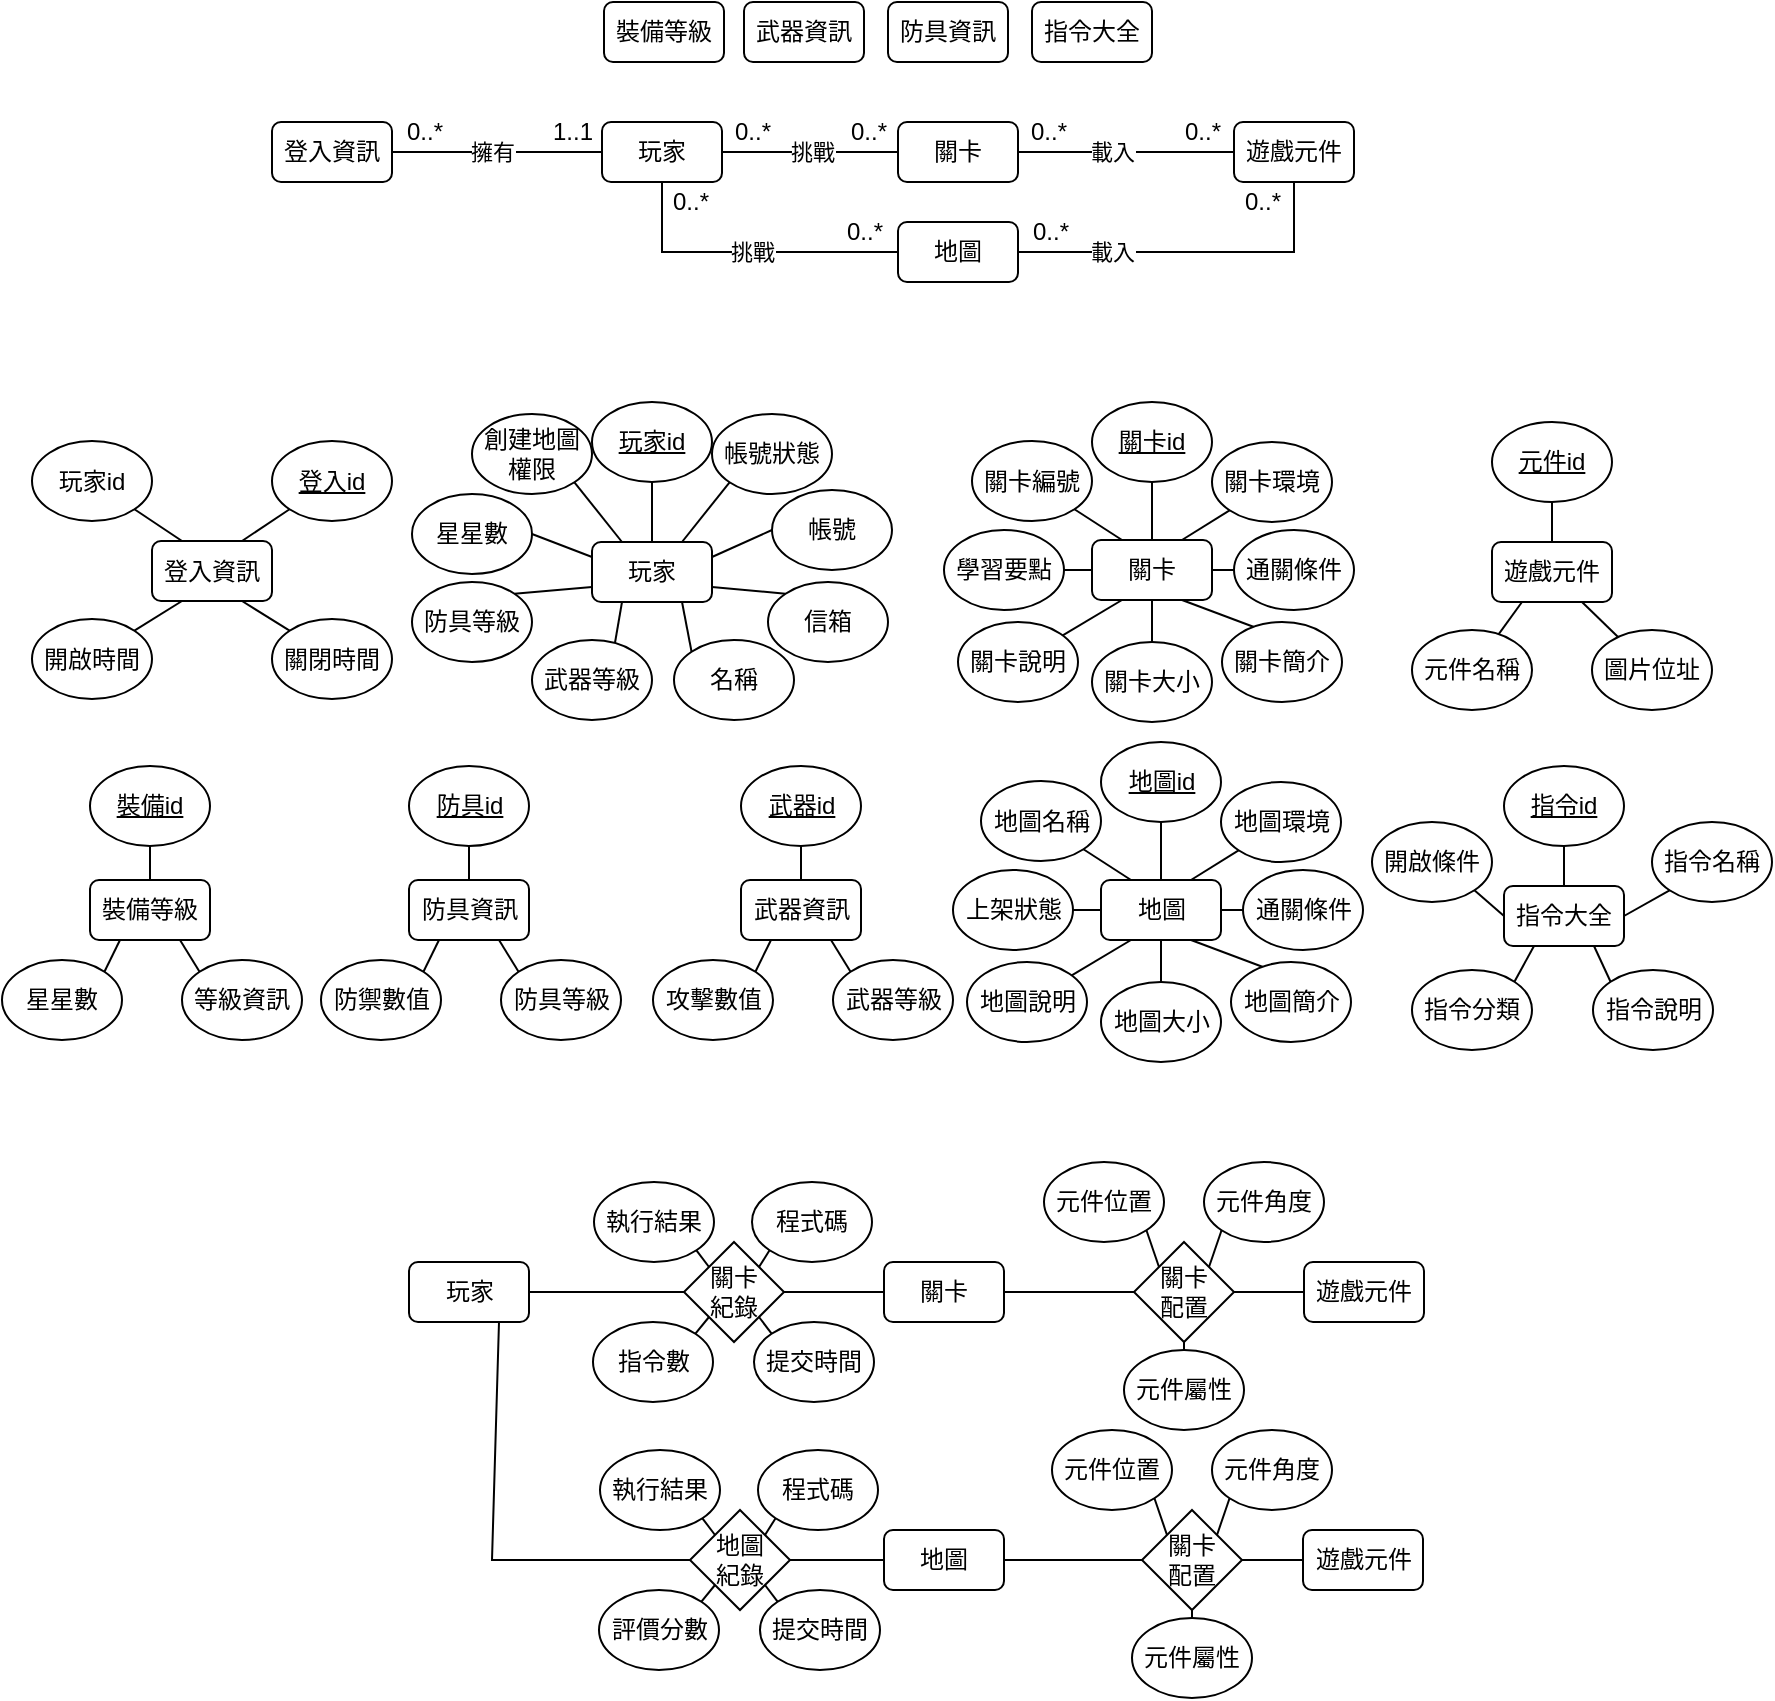 <mxfile version="12.3.8" type="device" pages="1"><diagram id="PcW1vBEea2DNP2evtmAf" name="Page-1"><mxGraphModel dx="1692" dy="416" grid="1" gridSize="10" guides="1" tooltips="1" connect="1" arrows="1" fold="1" page="1" pageScale="1" pageWidth="827" pageHeight="1169" math="0" shadow="0"><root><mxCell id="0"/><mxCell id="1" parent="0"/><mxCell id="nnN8Gxfp-MIh1XUe09Qg-31" value="挑戰" style="edgeStyle=none;rounded=0;orthogonalLoop=1;jettySize=auto;html=1;exitX=1;exitY=0.5;exitDx=0;exitDy=0;entryX=0;entryY=0.5;entryDx=0;entryDy=0;endArrow=none;endFill=0;" parent="1" source="nnN8Gxfp-MIh1XUe09Qg-4" target="nnN8Gxfp-MIh1XUe09Qg-29" edge="1"><mxGeometry x="0.023" relative="1" as="geometry"><mxPoint as="offset"/></mxGeometry></mxCell><mxCell id="nnN8Gxfp-MIh1XUe09Qg-126" value="挑戰" style="edgeStyle=none;rounded=0;orthogonalLoop=1;jettySize=auto;html=1;exitX=0.5;exitY=1;exitDx=0;exitDy=0;entryX=0;entryY=0.5;entryDx=0;entryDy=0;endArrow=none;endFill=0;" parent="1" target="nnN8Gxfp-MIh1XUe09Qg-123" edge="1" source="nnN8Gxfp-MIh1XUe09Qg-4"><mxGeometry x="0.049" relative="1" as="geometry"><Array as="points"><mxPoint x="235" y="185"/></Array><mxPoint x="249.48" y="149.52" as="sourcePoint"/><mxPoint x="353.27" y="171.92" as="targetPoint"/><mxPoint as="offset"/></mxGeometry></mxCell><mxCell id="nnN8Gxfp-MIh1XUe09Qg-4" value="玩家" style="rounded=1;whiteSpace=wrap;html=1;" parent="1" vertex="1"><mxGeometry x="205" y="120" width="60" height="30" as="geometry"/></mxCell><mxCell id="nnN8Gxfp-MIh1XUe09Qg-10" style="rounded=0;orthogonalLoop=1;jettySize=auto;html=1;exitX=0.5;exitY=0;exitDx=0;exitDy=0;entryX=0.5;entryY=1;entryDx=0;entryDy=0;endArrow=none;endFill=0;" parent="1" source="nnN8Gxfp-MIh1XUe09Qg-5" target="nnN8Gxfp-MIh1XUe09Qg-8" edge="1"><mxGeometry relative="1" as="geometry"/></mxCell><mxCell id="nnN8Gxfp-MIh1XUe09Qg-5" value="玩家" style="rounded=1;whiteSpace=wrap;html=1;" parent="1" vertex="1"><mxGeometry x="200" y="330" width="60" height="30" as="geometry"/></mxCell><mxCell id="nnN8Gxfp-MIh1XUe09Qg-8" value="&lt;u&gt;玩家id&lt;/u&gt;" style="ellipse;whiteSpace=wrap;html=1;" parent="1" vertex="1"><mxGeometry x="200" y="260" width="60" height="40" as="geometry"/></mxCell><mxCell id="nnN8Gxfp-MIh1XUe09Qg-24" style="edgeStyle=none;rounded=0;orthogonalLoop=1;jettySize=auto;html=1;exitX=0;exitY=0.5;exitDx=0;exitDy=0;entryX=1;entryY=0.25;entryDx=0;entryDy=0;endArrow=none;endFill=0;" parent="1" source="nnN8Gxfp-MIh1XUe09Qg-11" target="nnN8Gxfp-MIh1XUe09Qg-5" edge="1"><mxGeometry relative="1" as="geometry"/></mxCell><mxCell id="nnN8Gxfp-MIh1XUe09Qg-11" value="帳號" style="ellipse;whiteSpace=wrap;html=1;" parent="1" vertex="1"><mxGeometry x="290" y="304" width="60" height="40" as="geometry"/></mxCell><mxCell id="nnN8Gxfp-MIh1XUe09Qg-25" style="edgeStyle=none;rounded=0;orthogonalLoop=1;jettySize=auto;html=1;exitX=0;exitY=0;exitDx=0;exitDy=0;entryX=1;entryY=0.75;entryDx=0;entryDy=0;endArrow=none;endFill=0;" parent="1" source="nnN8Gxfp-MIh1XUe09Qg-12" target="nnN8Gxfp-MIh1XUe09Qg-5" edge="1"><mxGeometry relative="1" as="geometry"/></mxCell><mxCell id="nnN8Gxfp-MIh1XUe09Qg-12" value="信箱" style="ellipse;whiteSpace=wrap;html=1;" parent="1" vertex="1"><mxGeometry x="288" y="350" width="60" height="40" as="geometry"/></mxCell><mxCell id="nnN8Gxfp-MIh1XUe09Qg-26" style="edgeStyle=none;rounded=0;orthogonalLoop=1;jettySize=auto;html=1;exitX=0;exitY=0;exitDx=0;exitDy=0;endArrow=none;endFill=0;entryX=0.75;entryY=1;entryDx=0;entryDy=0;" parent="1" source="nnN8Gxfp-MIh1XUe09Qg-13" target="nnN8Gxfp-MIh1XUe09Qg-5" edge="1"><mxGeometry relative="1" as="geometry"/></mxCell><mxCell id="nnN8Gxfp-MIh1XUe09Qg-13" value="名稱" style="ellipse;whiteSpace=wrap;html=1;" parent="1" vertex="1"><mxGeometry x="241" y="379" width="60" height="40" as="geometry"/></mxCell><mxCell id="nnN8Gxfp-MIh1XUe09Qg-27" style="edgeStyle=none;rounded=0;orthogonalLoop=1;jettySize=auto;html=1;exitX=0.667;exitY=0.25;exitDx=0;exitDy=0;entryX=0.25;entryY=1;entryDx=0;entryDy=0;endArrow=none;endFill=0;exitPerimeter=0;" parent="1" source="nnN8Gxfp-MIh1XUe09Qg-14" target="nnN8Gxfp-MIh1XUe09Qg-5" edge="1"><mxGeometry relative="1" as="geometry"/></mxCell><mxCell id="nnN8Gxfp-MIh1XUe09Qg-14" value="武器等級" style="ellipse;whiteSpace=wrap;html=1;" parent="1" vertex="1"><mxGeometry x="170" y="379" width="60" height="40" as="geometry"/></mxCell><mxCell id="nnN8Gxfp-MIh1XUe09Qg-22" style="edgeStyle=none;rounded=0;orthogonalLoop=1;jettySize=auto;html=1;exitX=1;exitY=0;exitDx=0;exitDy=0;entryX=0;entryY=0.75;entryDx=0;entryDy=0;endArrow=none;endFill=0;" parent="1" source="nnN8Gxfp-MIh1XUe09Qg-15" target="nnN8Gxfp-MIh1XUe09Qg-5" edge="1"><mxGeometry relative="1" as="geometry"/></mxCell><mxCell id="nnN8Gxfp-MIh1XUe09Qg-15" value="防具等級" style="ellipse;whiteSpace=wrap;html=1;" parent="1" vertex="1"><mxGeometry x="110" y="350" width="60" height="40" as="geometry"/></mxCell><mxCell id="nnN8Gxfp-MIh1XUe09Qg-21" style="edgeStyle=none;rounded=0;orthogonalLoop=1;jettySize=auto;html=1;exitX=1;exitY=0.5;exitDx=0;exitDy=0;entryX=0;entryY=0.25;entryDx=0;entryDy=0;endArrow=none;endFill=0;" parent="1" source="nnN8Gxfp-MIh1XUe09Qg-16" target="nnN8Gxfp-MIh1XUe09Qg-5" edge="1"><mxGeometry relative="1" as="geometry"/></mxCell><mxCell id="nnN8Gxfp-MIh1XUe09Qg-16" value="星星數" style="ellipse;whiteSpace=wrap;html=1;" parent="1" vertex="1"><mxGeometry x="110" y="306" width="60" height="40" as="geometry"/></mxCell><mxCell id="nnN8Gxfp-MIh1XUe09Qg-20" style="edgeStyle=none;rounded=0;orthogonalLoop=1;jettySize=auto;html=1;exitX=1;exitY=1;exitDx=0;exitDy=0;entryX=0.25;entryY=0;entryDx=0;entryDy=0;endArrow=none;endFill=0;" parent="1" source="nnN8Gxfp-MIh1XUe09Qg-17" target="nnN8Gxfp-MIh1XUe09Qg-5" edge="1"><mxGeometry relative="1" as="geometry"/></mxCell><mxCell id="nnN8Gxfp-MIh1XUe09Qg-17" value="創建地圖權限" style="ellipse;whiteSpace=wrap;html=1;" parent="1" vertex="1"><mxGeometry x="140" y="266" width="60" height="40" as="geometry"/></mxCell><mxCell id="nnN8Gxfp-MIh1XUe09Qg-23" style="edgeStyle=none;rounded=0;orthogonalLoop=1;jettySize=auto;html=1;exitX=0;exitY=1;exitDx=0;exitDy=0;entryX=0.75;entryY=0;entryDx=0;entryDy=0;endArrow=none;endFill=0;" parent="1" source="nnN8Gxfp-MIh1XUe09Qg-18" target="nnN8Gxfp-MIh1XUe09Qg-5" edge="1"><mxGeometry relative="1" as="geometry"/></mxCell><mxCell id="nnN8Gxfp-MIh1XUe09Qg-18" value="帳號狀態" style="ellipse;whiteSpace=wrap;html=1;" parent="1" vertex="1"><mxGeometry x="260" y="266" width="60" height="40" as="geometry"/></mxCell><mxCell id="nnN8Gxfp-MIh1XUe09Qg-62" value="載入" style="edgeStyle=none;rounded=0;orthogonalLoop=1;jettySize=auto;html=1;exitX=1;exitY=0.5;exitDx=0;exitDy=0;endArrow=none;endFill=0;" parent="1" source="nnN8Gxfp-MIh1XUe09Qg-29" target="nnN8Gxfp-MIh1XUe09Qg-60" edge="1"><mxGeometry x="-0.13" relative="1" as="geometry"><mxPoint as="offset"/></mxGeometry></mxCell><mxCell id="nnN8Gxfp-MIh1XUe09Qg-29" value="關卡" style="rounded=1;whiteSpace=wrap;html=1;" parent="1" vertex="1"><mxGeometry x="353" y="120" width="60" height="30" as="geometry"/></mxCell><mxCell id="nnN8Gxfp-MIh1XUe09Qg-32" value="0..*" style="text;html=1;align=center;verticalAlign=middle;resizable=0;points=[];;autosize=1;" parent="1" vertex="1"><mxGeometry x="265" y="115" width="30" height="20" as="geometry"/></mxCell><mxCell id="nnN8Gxfp-MIh1XUe09Qg-33" value="0..*" style="text;html=1;align=center;verticalAlign=middle;resizable=0;points=[];;autosize=1;" parent="1" vertex="1"><mxGeometry x="323" y="115" width="30" height="20" as="geometry"/></mxCell><mxCell id="nnN8Gxfp-MIh1XUe09Qg-76" style="edgeStyle=none;rounded=0;orthogonalLoop=1;jettySize=auto;html=1;exitX=1;exitY=0.5;exitDx=0;exitDy=0;entryX=0;entryY=0.5;entryDx=0;entryDy=0;endArrow=none;endFill=0;" parent="1" source="nnN8Gxfp-MIh1XUe09Qg-34" target="nnN8Gxfp-MIh1XUe09Qg-55" edge="1"><mxGeometry relative="1" as="geometry"/></mxCell><mxCell id="nnN8Gxfp-MIh1XUe09Qg-77" style="edgeStyle=none;rounded=0;orthogonalLoop=1;jettySize=auto;html=1;exitX=0;exitY=0.5;exitDx=0;exitDy=0;entryX=1;entryY=0.5;entryDx=0;entryDy=0;endArrow=none;endFill=0;" parent="1" source="nnN8Gxfp-MIh1XUe09Qg-34" target="nnN8Gxfp-MIh1XUe09Qg-58" edge="1"><mxGeometry relative="1" as="geometry"><mxPoint x="442.0" y="344" as="targetPoint"/></mxGeometry></mxCell><mxCell id="nnN8Gxfp-MIh1XUe09Qg-80" style="edgeStyle=none;rounded=0;orthogonalLoop=1;jettySize=auto;html=1;exitX=0.25;exitY=1;exitDx=0;exitDy=0;endArrow=none;endFill=0;" parent="1" source="nnN8Gxfp-MIh1XUe09Qg-34" target="nnN8Gxfp-MIh1XUe09Qg-57" edge="1"><mxGeometry relative="1" as="geometry"/></mxCell><mxCell id="nnN8Gxfp-MIh1XUe09Qg-81" style="edgeStyle=none;rounded=0;orthogonalLoop=1;jettySize=auto;html=1;exitX=0.75;exitY=1;exitDx=0;exitDy=0;entryX=0.311;entryY=0.087;entryDx=0;entryDy=0;entryPerimeter=0;endArrow=none;endFill=0;" parent="1" source="nnN8Gxfp-MIh1XUe09Qg-34" target="nnN8Gxfp-MIh1XUe09Qg-56" edge="1"><mxGeometry relative="1" as="geometry"/></mxCell><mxCell id="nnN8Gxfp-MIh1XUe09Qg-34" value="關卡" style="rounded=1;whiteSpace=wrap;html=1;" parent="1" vertex="1"><mxGeometry x="450" y="329" width="60" height="30" as="geometry"/></mxCell><mxCell id="nnN8Gxfp-MIh1XUe09Qg-74" style="edgeStyle=none;rounded=0;orthogonalLoop=1;jettySize=auto;html=1;exitX=1;exitY=1;exitDx=0;exitDy=0;entryX=0.25;entryY=0;entryDx=0;entryDy=0;endArrow=none;endFill=0;" parent="1" source="nnN8Gxfp-MIh1XUe09Qg-35" target="nnN8Gxfp-MIh1XUe09Qg-34" edge="1"><mxGeometry relative="1" as="geometry"/></mxCell><mxCell id="nnN8Gxfp-MIh1XUe09Qg-35" value="關卡編號" style="ellipse;whiteSpace=wrap;html=1;" parent="1" vertex="1"><mxGeometry x="390" y="279.5" width="60" height="40" as="geometry"/></mxCell><mxCell id="nnN8Gxfp-MIh1XUe09Qg-73" style="edgeStyle=none;rounded=0;orthogonalLoop=1;jettySize=auto;html=1;exitX=0.5;exitY=1;exitDx=0;exitDy=0;endArrow=none;endFill=0;entryX=0.5;entryY=0;entryDx=0;entryDy=0;" parent="1" source="nnN8Gxfp-MIh1XUe09Qg-34" target="nnN8Gxfp-MIh1XUe09Qg-36" edge="1"><mxGeometry relative="1" as="geometry"><mxPoint x="510" y="440" as="targetPoint"/></mxGeometry></mxCell><mxCell id="nnN8Gxfp-MIh1XUe09Qg-36" value="關卡大小" style="ellipse;whiteSpace=wrap;html=1;" parent="1" vertex="1"><mxGeometry x="450" y="380" width="60" height="40" as="geometry"/></mxCell><mxCell id="nnN8Gxfp-MIh1XUe09Qg-51" style="edgeStyle=none;rounded=0;orthogonalLoop=1;jettySize=auto;html=1;exitX=0;exitY=1;exitDx=0;exitDy=0;entryX=1;entryY=0;entryDx=0;entryDy=0;endArrow=none;endFill=0;" parent="1" source="nnN8Gxfp-MIh1XUe09Qg-37" target="nnN8Gxfp-MIh1XUe09Qg-44" edge="1"><mxGeometry relative="1" as="geometry"/></mxCell><mxCell id="nnN8Gxfp-MIh1XUe09Qg-37" value="程式碼" style="ellipse;whiteSpace=wrap;html=1;" parent="1" vertex="1"><mxGeometry x="280" y="650" width="60" height="40" as="geometry"/></mxCell><mxCell id="nnN8Gxfp-MIh1XUe09Qg-38" value="指令數" style="ellipse;whiteSpace=wrap;html=1;" parent="1" vertex="1"><mxGeometry x="200.5" y="720" width="60" height="40" as="geometry"/></mxCell><mxCell id="nnN8Gxfp-MIh1XUe09Qg-45" style="edgeStyle=none;rounded=0;orthogonalLoop=1;jettySize=auto;html=1;exitX=1;exitY=0.5;exitDx=0;exitDy=0;entryX=0;entryY=0.5;entryDx=0;entryDy=0;endArrow=none;endFill=0;" parent="1" source="nnN8Gxfp-MIh1XUe09Qg-40" target="nnN8Gxfp-MIh1XUe09Qg-44" edge="1"><mxGeometry relative="1" as="geometry"/></mxCell><mxCell id="nnN8Gxfp-MIh1XUe09Qg-40" value="玩家" style="rounded=1;whiteSpace=wrap;html=1;" parent="1" vertex="1"><mxGeometry x="108.5" y="690" width="60" height="30" as="geometry"/></mxCell><mxCell id="nnN8Gxfp-MIh1XUe09Qg-65" style="edgeStyle=none;rounded=0;orthogonalLoop=1;jettySize=auto;html=1;exitX=1;exitY=0.5;exitDx=0;exitDy=0;endArrow=none;endFill=0;entryX=0;entryY=0.5;entryDx=0;entryDy=0;" parent="1" source="nnN8Gxfp-MIh1XUe09Qg-41" target="nnN8Gxfp-MIh1XUe09Qg-66" edge="1"><mxGeometry relative="1" as="geometry"><mxPoint x="466.0" y="705" as="targetPoint"/></mxGeometry></mxCell><mxCell id="nnN8Gxfp-MIh1XUe09Qg-41" value="關卡" style="rounded=1;whiteSpace=wrap;html=1;" parent="1" vertex="1"><mxGeometry x="346" y="690" width="60" height="30" as="geometry"/></mxCell><mxCell id="nnN8Gxfp-MIh1XUe09Qg-46" style="edgeStyle=none;rounded=0;orthogonalLoop=1;jettySize=auto;html=1;exitX=1;exitY=0.5;exitDx=0;exitDy=0;entryX=0;entryY=0.5;entryDx=0;entryDy=0;endArrow=none;endFill=0;" parent="1" source="nnN8Gxfp-MIh1XUe09Qg-44" target="nnN8Gxfp-MIh1XUe09Qg-41" edge="1"><mxGeometry relative="1" as="geometry"/></mxCell><mxCell id="nnN8Gxfp-MIh1XUe09Qg-52" style="edgeStyle=none;rounded=0;orthogonalLoop=1;jettySize=auto;html=1;exitX=0;exitY=1;exitDx=0;exitDy=0;entryX=1;entryY=0;entryDx=0;entryDy=0;endArrow=none;endFill=0;" parent="1" source="nnN8Gxfp-MIh1XUe09Qg-44" target="nnN8Gxfp-MIh1XUe09Qg-38" edge="1"><mxGeometry relative="1" as="geometry"/></mxCell><mxCell id="nnN8Gxfp-MIh1XUe09Qg-53" style="edgeStyle=none;rounded=0;orthogonalLoop=1;jettySize=auto;html=1;exitX=1;exitY=1;exitDx=0;exitDy=0;entryX=0;entryY=0;entryDx=0;entryDy=0;endArrow=none;endFill=0;" parent="1" source="nnN8Gxfp-MIh1XUe09Qg-44" target="nnN8Gxfp-MIh1XUe09Qg-49" edge="1"><mxGeometry relative="1" as="geometry"/></mxCell><mxCell id="nnN8Gxfp-MIh1XUe09Qg-44" value="關卡&lt;br&gt;紀錄" style="rhombus;whiteSpace=wrap;html=1;" parent="1" vertex="1"><mxGeometry x="246" y="680" width="50" height="50" as="geometry"/></mxCell><mxCell id="nnN8Gxfp-MIh1XUe09Qg-50" style="edgeStyle=none;rounded=0;orthogonalLoop=1;jettySize=auto;html=1;exitX=1;exitY=1;exitDx=0;exitDy=0;entryX=0;entryY=0;entryDx=0;entryDy=0;endArrow=none;endFill=0;" parent="1" source="nnN8Gxfp-MIh1XUe09Qg-48" target="nnN8Gxfp-MIh1XUe09Qg-44" edge="1"><mxGeometry relative="1" as="geometry"/></mxCell><mxCell id="nnN8Gxfp-MIh1XUe09Qg-48" value="執行結果" style="ellipse;whiteSpace=wrap;html=1;" parent="1" vertex="1"><mxGeometry x="201" y="650" width="60" height="40" as="geometry"/></mxCell><mxCell id="nnN8Gxfp-MIh1XUe09Qg-49" value="提交時間" style="ellipse;whiteSpace=wrap;html=1;" parent="1" vertex="1"><mxGeometry x="281" y="720" width="60" height="40" as="geometry"/></mxCell><mxCell id="nnN8Gxfp-MIh1XUe09Qg-55" value="通關條件" style="ellipse;whiteSpace=wrap;html=1;" parent="1" vertex="1"><mxGeometry x="521" y="324" width="60" height="40" as="geometry"/></mxCell><mxCell id="nnN8Gxfp-MIh1XUe09Qg-56" value="關卡簡介" style="ellipse;whiteSpace=wrap;html=1;" parent="1" vertex="1"><mxGeometry x="515" y="370" width="60" height="40" as="geometry"/></mxCell><mxCell id="nnN8Gxfp-MIh1XUe09Qg-57" value="關卡說明" style="ellipse;whiteSpace=wrap;html=1;" parent="1" vertex="1"><mxGeometry x="383" y="370" width="60" height="40" as="geometry"/></mxCell><mxCell id="nnN8Gxfp-MIh1XUe09Qg-58" value="學習要點" style="ellipse;whiteSpace=wrap;html=1;" parent="1" vertex="1"><mxGeometry x="376" y="324" width="60" height="40" as="geometry"/></mxCell><mxCell id="nnN8Gxfp-MIh1XUe09Qg-60" value="遊戲元件" style="rounded=1;whiteSpace=wrap;html=1;" parent="1" vertex="1"><mxGeometry x="521" y="120" width="60" height="30" as="geometry"/></mxCell><mxCell id="nnN8Gxfp-MIh1XUe09Qg-63" value="0..*" style="text;html=1;align=center;verticalAlign=middle;resizable=0;points=[];;autosize=1;" parent="1" vertex="1"><mxGeometry x="413" y="115" width="30" height="20" as="geometry"/></mxCell><mxCell id="nnN8Gxfp-MIh1XUe09Qg-64" value="0..*" style="text;html=1;align=center;verticalAlign=middle;resizable=0;points=[];;autosize=1;" parent="1" vertex="1"><mxGeometry x="490" y="115" width="30" height="20" as="geometry"/></mxCell><mxCell id="nnN8Gxfp-MIh1XUe09Qg-70" style="edgeStyle=none;rounded=0;orthogonalLoop=1;jettySize=auto;html=1;exitX=1;exitY=0.5;exitDx=0;exitDy=0;entryX=0;entryY=0.5;entryDx=0;entryDy=0;endArrow=none;endFill=0;" parent="1" source="nnN8Gxfp-MIh1XUe09Qg-66" target="nnN8Gxfp-MIh1XUe09Qg-69" edge="1"><mxGeometry relative="1" as="geometry"/></mxCell><mxCell id="nnN8Gxfp-MIh1XUe09Qg-96" style="edgeStyle=none;rounded=0;orthogonalLoop=1;jettySize=auto;html=1;exitX=0.5;exitY=1;exitDx=0;exitDy=0;entryX=0.5;entryY=0;entryDx=0;entryDy=0;endArrow=none;endFill=0;" parent="1" source="nnN8Gxfp-MIh1XUe09Qg-66" target="nnN8Gxfp-MIh1XUe09Qg-89" edge="1"><mxGeometry relative="1" as="geometry"/></mxCell><mxCell id="nnN8Gxfp-MIh1XUe09Qg-66" value="關卡&lt;br&gt;配置" style="rhombus;whiteSpace=wrap;html=1;" parent="1" vertex="1"><mxGeometry x="471" y="680" width="50" height="50" as="geometry"/></mxCell><mxCell id="nnN8Gxfp-MIh1XUe09Qg-69" value="遊戲元件" style="rounded=1;whiteSpace=wrap;html=1;" parent="1" vertex="1"><mxGeometry x="556" y="690" width="60" height="30" as="geometry"/></mxCell><mxCell id="nnN8Gxfp-MIh1XUe09Qg-75" style="edgeStyle=none;rounded=0;orthogonalLoop=1;jettySize=auto;html=1;exitX=0;exitY=1;exitDx=0;exitDy=0;entryX=0.75;entryY=0;entryDx=0;entryDy=0;endArrow=none;endFill=0;" parent="1" source="nnN8Gxfp-MIh1XUe09Qg-72" target="nnN8Gxfp-MIh1XUe09Qg-34" edge="1"><mxGeometry relative="1" as="geometry"/></mxCell><mxCell id="nnN8Gxfp-MIh1XUe09Qg-72" value="關卡環境" style="ellipse;whiteSpace=wrap;html=1;" parent="1" vertex="1"><mxGeometry x="510" y="280" width="60" height="40" as="geometry"/></mxCell><mxCell id="nnN8Gxfp-MIh1XUe09Qg-91" style="edgeStyle=none;rounded=0;orthogonalLoop=1;jettySize=auto;html=1;exitX=0.25;exitY=1;exitDx=0;exitDy=0;entryX=0.706;entryY=0.087;entryDx=0;entryDy=0;entryPerimeter=0;endArrow=none;endFill=0;" parent="1" source="nnN8Gxfp-MIh1XUe09Qg-82" target="nnN8Gxfp-MIh1XUe09Qg-90" edge="1"><mxGeometry relative="1" as="geometry"/></mxCell><mxCell id="nnN8Gxfp-MIh1XUe09Qg-82" value="遊戲元件" style="rounded=1;whiteSpace=wrap;html=1;" parent="1" vertex="1"><mxGeometry x="650" y="330" width="60" height="30" as="geometry"/></mxCell><mxCell id="nnN8Gxfp-MIh1XUe09Qg-85" style="edgeStyle=none;rounded=0;orthogonalLoop=1;jettySize=auto;html=1;exitX=0.5;exitY=1;exitDx=0;exitDy=0;entryX=0.5;entryY=0;entryDx=0;entryDy=0;endArrow=none;endFill=0;" parent="1" source="nnN8Gxfp-MIh1XUe09Qg-83" target="nnN8Gxfp-MIh1XUe09Qg-82" edge="1"><mxGeometry relative="1" as="geometry"/></mxCell><mxCell id="nnN8Gxfp-MIh1XUe09Qg-83" value="&lt;u&gt;元件id&lt;/u&gt;" style="ellipse;whiteSpace=wrap;html=1;" parent="1" vertex="1"><mxGeometry x="650" y="270" width="60" height="40" as="geometry"/></mxCell><mxCell id="nnN8Gxfp-MIh1XUe09Qg-86" style="edgeStyle=none;rounded=0;orthogonalLoop=1;jettySize=auto;html=1;entryX=0.75;entryY=1;entryDx=0;entryDy=0;endArrow=none;endFill=0;" parent="1" source="nnN8Gxfp-MIh1XUe09Qg-84" target="nnN8Gxfp-MIh1XUe09Qg-82" edge="1"><mxGeometry relative="1" as="geometry"/></mxCell><mxCell id="nnN8Gxfp-MIh1XUe09Qg-84" value="圖片位址" style="ellipse;whiteSpace=wrap;html=1;" parent="1" vertex="1"><mxGeometry x="700" y="374" width="60" height="40" as="geometry"/></mxCell><mxCell id="nnN8Gxfp-MIh1XUe09Qg-94" style="edgeStyle=none;rounded=0;orthogonalLoop=1;jettySize=auto;html=1;exitX=1;exitY=1;exitDx=0;exitDy=0;entryX=0;entryY=0;entryDx=0;entryDy=0;endArrow=none;endFill=0;" parent="1" source="nnN8Gxfp-MIh1XUe09Qg-87" target="nnN8Gxfp-MIh1XUe09Qg-66" edge="1"><mxGeometry relative="1" as="geometry"/></mxCell><mxCell id="nnN8Gxfp-MIh1XUe09Qg-87" value="元件位置" style="ellipse;whiteSpace=wrap;html=1;" parent="1" vertex="1"><mxGeometry x="426" y="640" width="60" height="40" as="geometry"/></mxCell><mxCell id="nnN8Gxfp-MIh1XUe09Qg-95" style="edgeStyle=none;rounded=0;orthogonalLoop=1;jettySize=auto;html=1;exitX=0;exitY=1;exitDx=0;exitDy=0;entryX=1;entryY=0;entryDx=0;entryDy=0;endArrow=none;endFill=0;" parent="1" source="nnN8Gxfp-MIh1XUe09Qg-88" target="nnN8Gxfp-MIh1XUe09Qg-66" edge="1"><mxGeometry relative="1" as="geometry"/></mxCell><mxCell id="nnN8Gxfp-MIh1XUe09Qg-88" value="元件角度" style="ellipse;whiteSpace=wrap;html=1;" parent="1" vertex="1"><mxGeometry x="506" y="640" width="60" height="40" as="geometry"/></mxCell><mxCell id="nnN8Gxfp-MIh1XUe09Qg-89" value="元件屬性" style="ellipse;whiteSpace=wrap;html=1;" parent="1" vertex="1"><mxGeometry x="466" y="734" width="60" height="40" as="geometry"/></mxCell><mxCell id="nnN8Gxfp-MIh1XUe09Qg-90" value="元件名稱" style="ellipse;whiteSpace=wrap;html=1;" parent="1" vertex="1"><mxGeometry x="610" y="374" width="60" height="40" as="geometry"/></mxCell><mxCell id="nnN8Gxfp-MIh1XUe09Qg-93" style="edgeStyle=none;rounded=0;orthogonalLoop=1;jettySize=auto;html=1;exitX=0.5;exitY=1;exitDx=0;exitDy=0;entryX=0.5;entryY=0;entryDx=0;entryDy=0;endArrow=none;endFill=0;" parent="1" source="nnN8Gxfp-MIh1XUe09Qg-92" target="nnN8Gxfp-MIh1XUe09Qg-34" edge="1"><mxGeometry relative="1" as="geometry"/></mxCell><mxCell id="nnN8Gxfp-MIh1XUe09Qg-92" value="關卡id" style="ellipse;whiteSpace=wrap;html=1;fontStyle=4" parent="1" vertex="1"><mxGeometry x="450" y="260" width="60" height="40" as="geometry"/></mxCell><mxCell id="nnN8Gxfp-MIh1XUe09Qg-107" style="edgeStyle=none;rounded=0;orthogonalLoop=1;jettySize=auto;html=1;exitX=0.25;exitY=1;exitDx=0;exitDy=0;entryX=1;entryY=0;entryDx=0;entryDy=0;endArrow=none;endFill=0;" parent="1" source="nnN8Gxfp-MIh1XUe09Qg-102" target="nnN8Gxfp-MIh1XUe09Qg-104" edge="1"><mxGeometry relative="1" as="geometry"/></mxCell><mxCell id="nnN8Gxfp-MIh1XUe09Qg-108" style="edgeStyle=none;rounded=0;orthogonalLoop=1;jettySize=auto;html=1;exitX=0.75;exitY=1;exitDx=0;exitDy=0;entryX=0;entryY=0;entryDx=0;entryDy=0;endArrow=none;endFill=0;" parent="1" source="nnN8Gxfp-MIh1XUe09Qg-102" target="nnN8Gxfp-MIh1XUe09Qg-103" edge="1"><mxGeometry relative="1" as="geometry"/></mxCell><mxCell id="nnN8Gxfp-MIh1XUe09Qg-102" value="登入資訊" style="rounded=1;whiteSpace=wrap;html=1;" parent="1" vertex="1"><mxGeometry x="-20" y="329.5" width="60" height="30" as="geometry"/></mxCell><mxCell id="nnN8Gxfp-MIh1XUe09Qg-103" value="關閉時間" style="ellipse;whiteSpace=wrap;html=1;" parent="1" vertex="1"><mxGeometry x="40" y="368.5" width="60" height="40" as="geometry"/></mxCell><mxCell id="nnN8Gxfp-MIh1XUe09Qg-104" value="開啟時間" style="ellipse;whiteSpace=wrap;html=1;" parent="1" vertex="1"><mxGeometry x="-80" y="368.5" width="60" height="40" as="geometry"/></mxCell><mxCell id="nnN8Gxfp-MIh1XUe09Qg-106" style="edgeStyle=none;rounded=0;orthogonalLoop=1;jettySize=auto;html=1;exitX=0;exitY=1;exitDx=0;exitDy=0;entryX=0.75;entryY=0;entryDx=0;entryDy=0;endArrow=none;endFill=0;" parent="1" source="nnN8Gxfp-MIh1XUe09Qg-105" target="nnN8Gxfp-MIh1XUe09Qg-102" edge="1"><mxGeometry relative="1" as="geometry"/></mxCell><mxCell id="nnN8Gxfp-MIh1XUe09Qg-105" value="&lt;u&gt;登入id&lt;/u&gt;" style="ellipse;whiteSpace=wrap;html=1;" parent="1" vertex="1"><mxGeometry x="40" y="279.5" width="60" height="40" as="geometry"/></mxCell><mxCell id="nnN8Gxfp-MIh1XUe09Qg-111" style="edgeStyle=none;rounded=0;orthogonalLoop=1;jettySize=auto;html=1;exitX=1;exitY=1;exitDx=0;exitDy=0;entryX=0.25;entryY=0;entryDx=0;entryDy=0;endArrow=none;endFill=0;" parent="1" source="nnN8Gxfp-MIh1XUe09Qg-110" target="nnN8Gxfp-MIh1XUe09Qg-102" edge="1"><mxGeometry relative="1" as="geometry"/></mxCell><mxCell id="nnN8Gxfp-MIh1XUe09Qg-110" value="玩家id" style="ellipse;whiteSpace=wrap;html=1;" parent="1" vertex="1"><mxGeometry x="-80" y="279.5" width="60" height="40" as="geometry"/></mxCell><mxCell id="nnN8Gxfp-MIh1XUe09Qg-113" value="武器資訊" style="rounded=1;whiteSpace=wrap;html=1;" parent="1" vertex="1"><mxGeometry x="276" y="60" width="60" height="30" as="geometry"/></mxCell><mxCell id="nnN8Gxfp-MIh1XUe09Qg-116" style="edgeStyle=none;rounded=0;orthogonalLoop=1;jettySize=auto;html=1;exitX=0.75;exitY=1;exitDx=0;exitDy=0;entryX=0;entryY=0;entryDx=0;entryDy=0;endArrow=none;endFill=0;" parent="1" source="nnN8Gxfp-MIh1XUe09Qg-114" target="nnN8Gxfp-MIh1XUe09Qg-115" edge="1"><mxGeometry relative="1" as="geometry"/></mxCell><mxCell id="nnN8Gxfp-MIh1XUe09Qg-122" style="edgeStyle=none;rounded=0;orthogonalLoop=1;jettySize=auto;html=1;exitX=0.25;exitY=1;exitDx=0;exitDy=0;entryX=1;entryY=0;entryDx=0;entryDy=0;endArrow=none;endFill=0;" parent="1" source="nnN8Gxfp-MIh1XUe09Qg-114" target="nnN8Gxfp-MIh1XUe09Qg-117" edge="1"><mxGeometry relative="1" as="geometry"/></mxCell><mxCell id="nnN8Gxfp-MIh1XUe09Qg-114" value="武器資訊" style="rounded=1;whiteSpace=wrap;html=1;" parent="1" vertex="1"><mxGeometry x="274.5" y="499" width="60" height="30" as="geometry"/></mxCell><mxCell id="nnN8Gxfp-MIh1XUe09Qg-115" value="武器等級" style="ellipse;whiteSpace=wrap;html=1;" parent="1" vertex="1"><mxGeometry x="320.5" y="539" width="60" height="40" as="geometry"/></mxCell><mxCell id="nnN8Gxfp-MIh1XUe09Qg-117" value="攻擊數值" style="ellipse;whiteSpace=wrap;html=1;" parent="1" vertex="1"><mxGeometry x="230.5" y="539" width="60" height="40" as="geometry"/></mxCell><mxCell id="nnN8Gxfp-MIh1XUe09Qg-120" style="edgeStyle=none;rounded=0;orthogonalLoop=1;jettySize=auto;html=1;exitX=0.5;exitY=1;exitDx=0;exitDy=0;entryX=0.5;entryY=0;entryDx=0;entryDy=0;endArrow=none;endFill=0;" parent="1" source="nnN8Gxfp-MIh1XUe09Qg-119" target="nnN8Gxfp-MIh1XUe09Qg-114" edge="1"><mxGeometry relative="1" as="geometry"/></mxCell><mxCell id="nnN8Gxfp-MIh1XUe09Qg-119" value="&lt;u&gt;武器id&lt;/u&gt;" style="ellipse;whiteSpace=wrap;html=1;" parent="1" vertex="1"><mxGeometry x="274.5" y="442" width="60" height="40" as="geometry"/></mxCell><mxCell id="nnN8Gxfp-MIh1XUe09Qg-125" value="載入" style="edgeStyle=none;rounded=0;orthogonalLoop=1;jettySize=auto;html=1;exitX=1;exitY=0.5;exitDx=0;exitDy=0;entryX=0.5;entryY=1;entryDx=0;entryDy=0;endArrow=none;endFill=0;" parent="1" source="nnN8Gxfp-MIh1XUe09Qg-123" target="nnN8Gxfp-MIh1XUe09Qg-60" edge="1"><mxGeometry x="-0.457" relative="1" as="geometry"><Array as="points"><mxPoint x="551" y="185"/></Array><mxPoint as="offset"/></mxGeometry></mxCell><mxCell id="nnN8Gxfp-MIh1XUe09Qg-123" value="地圖" style="rounded=1;whiteSpace=wrap;html=1;" parent="1" vertex="1"><mxGeometry x="353" y="170" width="60" height="30" as="geometry"/></mxCell><mxCell id="ImBEWEDr0eMH8ixMxbkM-8" value="0..*" style="text;html=1;align=center;verticalAlign=middle;resizable=0;points=[];;autosize=1;" parent="1" vertex="1"><mxGeometry x="321" y="165" width="30" height="20" as="geometry"/></mxCell><mxCell id="ImBEWEDr0eMH8ixMxbkM-9" value="0..*" style="text;html=1;align=center;verticalAlign=middle;resizable=0;points=[];;autosize=1;" parent="1" vertex="1"><mxGeometry x="233.5" y="150" width="30" height="20" as="geometry"/></mxCell><mxCell id="ImBEWEDr0eMH8ixMxbkM-17" value="0..*" style="text;html=1;align=center;verticalAlign=middle;resizable=0;points=[];;autosize=1;" parent="1" vertex="1"><mxGeometry x="413.5" y="165" width="30" height="20" as="geometry"/></mxCell><mxCell id="ImBEWEDr0eMH8ixMxbkM-18" value="0..*" style="text;html=1;align=center;verticalAlign=middle;resizable=0;points=[];;autosize=1;" parent="1" vertex="1"><mxGeometry x="520" y="150" width="30" height="20" as="geometry"/></mxCell><mxCell id="ImBEWEDr0eMH8ixMxbkM-19" value="防具資訊" style="rounded=1;whiteSpace=wrap;html=1;" parent="1" vertex="1"><mxGeometry x="348" y="60" width="60" height="30" as="geometry"/></mxCell><mxCell id="ImBEWEDr0eMH8ixMxbkM-20" value="指令大全" style="rounded=1;whiteSpace=wrap;html=1;" parent="1" vertex="1"><mxGeometry x="420" y="60" width="60" height="30" as="geometry"/></mxCell><mxCell id="ImBEWEDr0eMH8ixMxbkM-21" value="裝備等級" style="rounded=1;whiteSpace=wrap;html=1;" parent="1" vertex="1"><mxGeometry x="206" y="60" width="60" height="30" as="geometry"/></mxCell><mxCell id="N8HPQPnHnOu53pPFQxr3-1" value="登入資訊" style="rounded=1;whiteSpace=wrap;html=1;" parent="1" vertex="1"><mxGeometry x="40" y="120" width="60" height="30" as="geometry"/></mxCell><mxCell id="N8HPQPnHnOu53pPFQxr3-3" value="擁有" style="edgeStyle=none;rounded=0;orthogonalLoop=1;jettySize=auto;html=1;exitX=1;exitY=0.5;exitDx=0;exitDy=0;entryX=0;entryY=0.5;entryDx=0;entryDy=0;endArrow=none;endFill=0;" parent="1" source="N8HPQPnHnOu53pPFQxr3-1" target="nnN8Gxfp-MIh1XUe09Qg-4" edge="1"><mxGeometry x="-0.048" relative="1" as="geometry"><mxPoint as="offset"/><mxPoint x="275" y="145" as="sourcePoint"/><mxPoint x="363" y="145" as="targetPoint"/></mxGeometry></mxCell><mxCell id="N8HPQPnHnOu53pPFQxr3-4" value="0..*" style="text;html=1;align=center;verticalAlign=middle;resizable=0;points=[];;autosize=1;" parent="1" vertex="1"><mxGeometry x="101" y="115" width="30" height="20" as="geometry"/></mxCell><mxCell id="N8HPQPnHnOu53pPFQxr3-5" value="1..1" style="text;html=1;align=center;verticalAlign=middle;resizable=0;points=[];;autosize=1;" parent="1" vertex="1"><mxGeometry x="170" y="115" width="40" height="20" as="geometry"/></mxCell><mxCell id="FSC39djDidJ60lyPJZcJ-2" style="edgeStyle=none;rounded=0;orthogonalLoop=1;jettySize=auto;html=1;exitX=1;exitY=0.5;exitDx=0;exitDy=0;entryX=0;entryY=0.5;entryDx=0;entryDy=0;endArrow=none;endFill=0;" edge="1" parent="1" source="FSC39djDidJ60lyPJZcJ-6" target="FSC39djDidJ60lyPJZcJ-11"><mxGeometry relative="1" as="geometry"/></mxCell><mxCell id="FSC39djDidJ60lyPJZcJ-3" style="edgeStyle=none;rounded=0;orthogonalLoop=1;jettySize=auto;html=1;exitX=0;exitY=0.5;exitDx=0;exitDy=0;entryX=1;entryY=0.5;entryDx=0;entryDy=0;endArrow=none;endFill=0;" edge="1" parent="1" source="FSC39djDidJ60lyPJZcJ-6" target="FSC39djDidJ60lyPJZcJ-14"><mxGeometry relative="1" as="geometry"><mxPoint x="446.5" y="514.0" as="targetPoint"/></mxGeometry></mxCell><mxCell id="FSC39djDidJ60lyPJZcJ-4" style="edgeStyle=none;rounded=0;orthogonalLoop=1;jettySize=auto;html=1;exitX=0.25;exitY=1;exitDx=0;exitDy=0;endArrow=none;endFill=0;" edge="1" parent="1" source="FSC39djDidJ60lyPJZcJ-6" target="FSC39djDidJ60lyPJZcJ-13"><mxGeometry relative="1" as="geometry"/></mxCell><mxCell id="FSC39djDidJ60lyPJZcJ-5" style="edgeStyle=none;rounded=0;orthogonalLoop=1;jettySize=auto;html=1;exitX=0.75;exitY=1;exitDx=0;exitDy=0;entryX=0.311;entryY=0.087;entryDx=0;entryDy=0;entryPerimeter=0;endArrow=none;endFill=0;" edge="1" parent="1" source="FSC39djDidJ60lyPJZcJ-6" target="FSC39djDidJ60lyPJZcJ-12"><mxGeometry relative="1" as="geometry"/></mxCell><mxCell id="FSC39djDidJ60lyPJZcJ-6" value="地圖" style="rounded=1;whiteSpace=wrap;html=1;" vertex="1" parent="1"><mxGeometry x="454.5" y="499" width="60" height="30" as="geometry"/></mxCell><mxCell id="FSC39djDidJ60lyPJZcJ-7" style="edgeStyle=none;rounded=0;orthogonalLoop=1;jettySize=auto;html=1;exitX=1;exitY=1;exitDx=0;exitDy=0;entryX=0.25;entryY=0;entryDx=0;entryDy=0;endArrow=none;endFill=0;" edge="1" parent="1" source="FSC39djDidJ60lyPJZcJ-8" target="FSC39djDidJ60lyPJZcJ-6"><mxGeometry relative="1" as="geometry"/></mxCell><mxCell id="FSC39djDidJ60lyPJZcJ-8" value="地圖名稱" style="ellipse;whiteSpace=wrap;html=1;" vertex="1" parent="1"><mxGeometry x="394.5" y="449.5" width="60" height="40" as="geometry"/></mxCell><mxCell id="FSC39djDidJ60lyPJZcJ-9" style="edgeStyle=none;rounded=0;orthogonalLoop=1;jettySize=auto;html=1;exitX=0.5;exitY=1;exitDx=0;exitDy=0;endArrow=none;endFill=0;entryX=0.5;entryY=0;entryDx=0;entryDy=0;" edge="1" parent="1" source="FSC39djDidJ60lyPJZcJ-6" target="FSC39djDidJ60lyPJZcJ-10"><mxGeometry relative="1" as="geometry"><mxPoint x="514.5" y="610" as="targetPoint"/></mxGeometry></mxCell><mxCell id="FSC39djDidJ60lyPJZcJ-10" value="地圖大小" style="ellipse;whiteSpace=wrap;html=1;" vertex="1" parent="1"><mxGeometry x="454.5" y="550" width="60" height="40" as="geometry"/></mxCell><mxCell id="FSC39djDidJ60lyPJZcJ-11" value="通關條件" style="ellipse;whiteSpace=wrap;html=1;" vertex="1" parent="1"><mxGeometry x="525.5" y="494" width="60" height="40" as="geometry"/></mxCell><mxCell id="FSC39djDidJ60lyPJZcJ-12" value="地圖簡介" style="ellipse;whiteSpace=wrap;html=1;" vertex="1" parent="1"><mxGeometry x="519.5" y="540" width="60" height="40" as="geometry"/></mxCell><mxCell id="FSC39djDidJ60lyPJZcJ-13" value="地圖說明" style="ellipse;whiteSpace=wrap;html=1;" vertex="1" parent="1"><mxGeometry x="387.5" y="540" width="60" height="40" as="geometry"/></mxCell><mxCell id="FSC39djDidJ60lyPJZcJ-14" value="上架狀態" style="ellipse;whiteSpace=wrap;html=1;" vertex="1" parent="1"><mxGeometry x="380.5" y="494" width="60" height="40" as="geometry"/></mxCell><mxCell id="FSC39djDidJ60lyPJZcJ-15" style="edgeStyle=none;rounded=0;orthogonalLoop=1;jettySize=auto;html=1;exitX=0;exitY=1;exitDx=0;exitDy=0;entryX=0.75;entryY=0;entryDx=0;entryDy=0;endArrow=none;endFill=0;" edge="1" parent="1" source="FSC39djDidJ60lyPJZcJ-16" target="FSC39djDidJ60lyPJZcJ-6"><mxGeometry relative="1" as="geometry"/></mxCell><mxCell id="FSC39djDidJ60lyPJZcJ-16" value="地圖環境" style="ellipse;whiteSpace=wrap;html=1;" vertex="1" parent="1"><mxGeometry x="514.5" y="450" width="60" height="40" as="geometry"/></mxCell><mxCell id="FSC39djDidJ60lyPJZcJ-17" style="edgeStyle=none;rounded=0;orthogonalLoop=1;jettySize=auto;html=1;exitX=0.5;exitY=1;exitDx=0;exitDy=0;entryX=0.5;entryY=0;entryDx=0;entryDy=0;endArrow=none;endFill=0;" edge="1" parent="1" source="FSC39djDidJ60lyPJZcJ-18" target="FSC39djDidJ60lyPJZcJ-6"><mxGeometry relative="1" as="geometry"/></mxCell><mxCell id="FSC39djDidJ60lyPJZcJ-18" value="地圖id" style="ellipse;whiteSpace=wrap;html=1;fontStyle=4" vertex="1" parent="1"><mxGeometry x="454.5" y="430" width="60" height="40" as="geometry"/></mxCell><mxCell id="FSC39djDidJ60lyPJZcJ-26" style="edgeStyle=none;rounded=0;orthogonalLoop=1;jettySize=auto;html=1;exitX=0.75;exitY=1;exitDx=0;exitDy=0;entryX=0;entryY=0;entryDx=0;entryDy=0;endArrow=none;endFill=0;" edge="1" parent="1" source="FSC39djDidJ60lyPJZcJ-28" target="FSC39djDidJ60lyPJZcJ-29"><mxGeometry relative="1" as="geometry"/></mxCell><mxCell id="FSC39djDidJ60lyPJZcJ-27" style="edgeStyle=none;rounded=0;orthogonalLoop=1;jettySize=auto;html=1;exitX=0.25;exitY=1;exitDx=0;exitDy=0;entryX=1;entryY=0;entryDx=0;entryDy=0;endArrow=none;endFill=0;" edge="1" parent="1" source="FSC39djDidJ60lyPJZcJ-28" target="FSC39djDidJ60lyPJZcJ-30"><mxGeometry relative="1" as="geometry"/></mxCell><mxCell id="FSC39djDidJ60lyPJZcJ-28" value="防具資訊" style="rounded=1;whiteSpace=wrap;html=1;" vertex="1" parent="1"><mxGeometry x="108.5" y="499" width="60" height="30" as="geometry"/></mxCell><mxCell id="FSC39djDidJ60lyPJZcJ-29" value="防具等級" style="ellipse;whiteSpace=wrap;html=1;" vertex="1" parent="1"><mxGeometry x="154.5" y="539" width="60" height="40" as="geometry"/></mxCell><mxCell id="FSC39djDidJ60lyPJZcJ-30" value="防禦數值" style="ellipse;whiteSpace=wrap;html=1;" vertex="1" parent="1"><mxGeometry x="64.5" y="539" width="60" height="40" as="geometry"/></mxCell><mxCell id="FSC39djDidJ60lyPJZcJ-31" style="edgeStyle=none;rounded=0;orthogonalLoop=1;jettySize=auto;html=1;exitX=0.5;exitY=1;exitDx=0;exitDy=0;entryX=0.5;entryY=0;entryDx=0;entryDy=0;endArrow=none;endFill=0;" edge="1" parent="1" source="FSC39djDidJ60lyPJZcJ-32" target="FSC39djDidJ60lyPJZcJ-28"><mxGeometry relative="1" as="geometry"/></mxCell><mxCell id="FSC39djDidJ60lyPJZcJ-32" value="&lt;u&gt;防具id&lt;/u&gt;" style="ellipse;whiteSpace=wrap;html=1;" vertex="1" parent="1"><mxGeometry x="108.5" y="442" width="60" height="40" as="geometry"/></mxCell><mxCell id="FSC39djDidJ60lyPJZcJ-33" style="edgeStyle=none;rounded=0;orthogonalLoop=1;jettySize=auto;html=1;exitX=0.75;exitY=1;exitDx=0;exitDy=0;entryX=0;entryY=0;entryDx=0;entryDy=0;endArrow=none;endFill=0;" edge="1" parent="1" source="FSC39djDidJ60lyPJZcJ-35" target="FSC39djDidJ60lyPJZcJ-36"><mxGeometry relative="1" as="geometry"/></mxCell><mxCell id="FSC39djDidJ60lyPJZcJ-34" style="edgeStyle=none;rounded=0;orthogonalLoop=1;jettySize=auto;html=1;exitX=0.25;exitY=1;exitDx=0;exitDy=0;entryX=1;entryY=0;entryDx=0;entryDy=0;endArrow=none;endFill=0;" edge="1" parent="1" source="FSC39djDidJ60lyPJZcJ-35" target="FSC39djDidJ60lyPJZcJ-37"><mxGeometry relative="1" as="geometry"/></mxCell><mxCell id="FSC39djDidJ60lyPJZcJ-35" value="裝備等級" style="rounded=1;whiteSpace=wrap;html=1;" vertex="1" parent="1"><mxGeometry x="-51" y="499" width="60" height="30" as="geometry"/></mxCell><mxCell id="FSC39djDidJ60lyPJZcJ-36" value="等級資訊" style="ellipse;whiteSpace=wrap;html=1;" vertex="1" parent="1"><mxGeometry x="-5" y="539" width="60" height="40" as="geometry"/></mxCell><mxCell id="FSC39djDidJ60lyPJZcJ-37" value="星星數" style="ellipse;whiteSpace=wrap;html=1;" vertex="1" parent="1"><mxGeometry x="-95" y="539" width="60" height="40" as="geometry"/></mxCell><mxCell id="FSC39djDidJ60lyPJZcJ-38" style="edgeStyle=none;rounded=0;orthogonalLoop=1;jettySize=auto;html=1;exitX=0.5;exitY=1;exitDx=0;exitDy=0;entryX=0.5;entryY=0;entryDx=0;entryDy=0;endArrow=none;endFill=0;" edge="1" parent="1" source="FSC39djDidJ60lyPJZcJ-39" target="FSC39djDidJ60lyPJZcJ-35"><mxGeometry relative="1" as="geometry"/></mxCell><mxCell id="FSC39djDidJ60lyPJZcJ-39" value="&lt;u&gt;裝備id&lt;/u&gt;" style="ellipse;whiteSpace=wrap;html=1;" vertex="1" parent="1"><mxGeometry x="-51" y="442" width="60" height="40" as="geometry"/></mxCell><mxCell id="FSC39djDidJ60lyPJZcJ-41" value="指令大全" style="rounded=1;whiteSpace=wrap;html=1;" vertex="1" parent="1"><mxGeometry x="656" y="502" width="60" height="30" as="geometry"/></mxCell><mxCell id="FSC39djDidJ60lyPJZcJ-42" style="edgeStyle=none;rounded=0;orthogonalLoop=1;jettySize=auto;html=1;exitX=0.5;exitY=1;exitDx=0;exitDy=0;entryX=0.5;entryY=0;entryDx=0;entryDy=0;endArrow=none;endFill=0;" edge="1" parent="1" source="FSC39djDidJ60lyPJZcJ-43" target="FSC39djDidJ60lyPJZcJ-41"><mxGeometry relative="1" as="geometry"/></mxCell><mxCell id="FSC39djDidJ60lyPJZcJ-43" value="&lt;u&gt;指令id&lt;/u&gt;" style="ellipse;whiteSpace=wrap;html=1;" vertex="1" parent="1"><mxGeometry x="656" y="442" width="60" height="40" as="geometry"/></mxCell><mxCell id="FSC39djDidJ60lyPJZcJ-45" value="指令名稱" style="ellipse;whiteSpace=wrap;html=1;" vertex="1" parent="1"><mxGeometry x="730" y="470" width="60" height="40" as="geometry"/></mxCell><mxCell id="FSC39djDidJ60lyPJZcJ-49" value="指令說明" style="ellipse;whiteSpace=wrap;html=1;" vertex="1" parent="1"><mxGeometry x="700.5" y="544" width="60" height="40" as="geometry"/></mxCell><mxCell id="FSC39djDidJ60lyPJZcJ-50" value="指令分類" style="ellipse;whiteSpace=wrap;html=1;" vertex="1" parent="1"><mxGeometry x="610" y="544" width="60" height="40" as="geometry"/></mxCell><mxCell id="FSC39djDidJ60lyPJZcJ-51" value="開啟條件" style="ellipse;whiteSpace=wrap;html=1;" vertex="1" parent="1"><mxGeometry x="590" y="470" width="60" height="40" as="geometry"/></mxCell><mxCell id="FSC39djDidJ60lyPJZcJ-55" style="edgeStyle=none;rounded=0;orthogonalLoop=1;jettySize=auto;html=1;exitX=1;exitY=1;exitDx=0;exitDy=0;entryX=0;entryY=0.5;entryDx=0;entryDy=0;endArrow=none;endFill=0;" edge="1" parent="1" source="FSC39djDidJ60lyPJZcJ-51" target="FSC39djDidJ60lyPJZcJ-41"><mxGeometry relative="1" as="geometry"><mxPoint x="696" y="492" as="sourcePoint"/><mxPoint x="696" y="512" as="targetPoint"/></mxGeometry></mxCell><mxCell id="FSC39djDidJ60lyPJZcJ-56" style="edgeStyle=none;rounded=0;orthogonalLoop=1;jettySize=auto;html=1;exitX=1;exitY=0;exitDx=0;exitDy=0;entryX=0.25;entryY=1;entryDx=0;entryDy=0;endArrow=none;endFill=0;" edge="1" parent="1" source="FSC39djDidJ60lyPJZcJ-50" target="FSC39djDidJ60lyPJZcJ-41"><mxGeometry relative="1" as="geometry"><mxPoint x="651.213" y="514.142" as="sourcePoint"/><mxPoint x="666" y="527" as="targetPoint"/></mxGeometry></mxCell><mxCell id="FSC39djDidJ60lyPJZcJ-57" style="edgeStyle=none;rounded=0;orthogonalLoop=1;jettySize=auto;html=1;exitX=0;exitY=0;exitDx=0;exitDy=0;entryX=0.75;entryY=1;entryDx=0;entryDy=0;endArrow=none;endFill=0;" edge="1" parent="1" source="FSC39djDidJ60lyPJZcJ-49" target="FSC39djDidJ60lyPJZcJ-41"><mxGeometry relative="1" as="geometry"><mxPoint x="671.213" y="559.858" as="sourcePoint"/><mxPoint x="681" y="542" as="targetPoint"/></mxGeometry></mxCell><mxCell id="FSC39djDidJ60lyPJZcJ-58" style="edgeStyle=none;rounded=0;orthogonalLoop=1;jettySize=auto;html=1;exitX=0;exitY=1;exitDx=0;exitDy=0;entryX=1;entryY=0.5;entryDx=0;entryDy=0;endArrow=none;endFill=0;" edge="1" parent="1" source="FSC39djDidJ60lyPJZcJ-45" target="FSC39djDidJ60lyPJZcJ-41"><mxGeometry relative="1" as="geometry"><mxPoint x="719.287" y="559.858" as="sourcePoint"/><mxPoint x="711" y="542" as="targetPoint"/></mxGeometry></mxCell><mxCell id="FSC39djDidJ60lyPJZcJ-59" value="地圖" style="rounded=1;whiteSpace=wrap;html=1;" vertex="1" parent="1"><mxGeometry x="346" y="824" width="60" height="30" as="geometry"/></mxCell><mxCell id="FSC39djDidJ60lyPJZcJ-67" style="edgeStyle=none;rounded=0;orthogonalLoop=1;jettySize=auto;html=1;exitX=1;exitY=0.5;exitDx=0;exitDy=0;endArrow=none;endFill=0;entryX=0;entryY=0.5;entryDx=0;entryDy=0;" edge="1" parent="1" target="FSC39djDidJ60lyPJZcJ-70" source="FSC39djDidJ60lyPJZcJ-59"><mxGeometry relative="1" as="geometry"><mxPoint x="470.0" y="839" as="targetPoint"/><mxPoint x="410" y="839" as="sourcePoint"/></mxGeometry></mxCell><mxCell id="FSC39djDidJ60lyPJZcJ-68" style="edgeStyle=none;rounded=0;orthogonalLoop=1;jettySize=auto;html=1;exitX=1;exitY=0.5;exitDx=0;exitDy=0;entryX=0;entryY=0.5;entryDx=0;entryDy=0;endArrow=none;endFill=0;" edge="1" parent="1" source="FSC39djDidJ60lyPJZcJ-70" target="FSC39djDidJ60lyPJZcJ-71"><mxGeometry relative="1" as="geometry"/></mxCell><mxCell id="FSC39djDidJ60lyPJZcJ-69" style="edgeStyle=none;rounded=0;orthogonalLoop=1;jettySize=auto;html=1;exitX=0.5;exitY=1;exitDx=0;exitDy=0;entryX=0.5;entryY=0;entryDx=0;entryDy=0;endArrow=none;endFill=0;" edge="1" parent="1" source="FSC39djDidJ60lyPJZcJ-70" target="FSC39djDidJ60lyPJZcJ-76"><mxGeometry relative="1" as="geometry"/></mxCell><mxCell id="FSC39djDidJ60lyPJZcJ-70" value="關卡&lt;br&gt;配置" style="rhombus;whiteSpace=wrap;html=1;" vertex="1" parent="1"><mxGeometry x="475" y="814" width="50" height="50" as="geometry"/></mxCell><mxCell id="FSC39djDidJ60lyPJZcJ-71" value="遊戲元件" style="rounded=1;whiteSpace=wrap;html=1;" vertex="1" parent="1"><mxGeometry x="555.5" y="824" width="60" height="30" as="geometry"/></mxCell><mxCell id="FSC39djDidJ60lyPJZcJ-72" style="edgeStyle=none;rounded=0;orthogonalLoop=1;jettySize=auto;html=1;exitX=1;exitY=1;exitDx=0;exitDy=0;entryX=0;entryY=0;entryDx=0;entryDy=0;endArrow=none;endFill=0;" edge="1" parent="1" source="FSC39djDidJ60lyPJZcJ-73" target="FSC39djDidJ60lyPJZcJ-70"><mxGeometry relative="1" as="geometry"/></mxCell><mxCell id="FSC39djDidJ60lyPJZcJ-73" value="元件位置" style="ellipse;whiteSpace=wrap;html=1;" vertex="1" parent="1"><mxGeometry x="430" y="774" width="60" height="40" as="geometry"/></mxCell><mxCell id="FSC39djDidJ60lyPJZcJ-74" style="edgeStyle=none;rounded=0;orthogonalLoop=1;jettySize=auto;html=1;exitX=0;exitY=1;exitDx=0;exitDy=0;entryX=1;entryY=0;entryDx=0;entryDy=0;endArrow=none;endFill=0;" edge="1" parent="1" source="FSC39djDidJ60lyPJZcJ-75" target="FSC39djDidJ60lyPJZcJ-70"><mxGeometry relative="1" as="geometry"/></mxCell><mxCell id="FSC39djDidJ60lyPJZcJ-75" value="元件角度" style="ellipse;whiteSpace=wrap;html=1;" vertex="1" parent="1"><mxGeometry x="510" y="774" width="60" height="40" as="geometry"/></mxCell><mxCell id="FSC39djDidJ60lyPJZcJ-76" value="元件屬性" style="ellipse;whiteSpace=wrap;html=1;" vertex="1" parent="1"><mxGeometry x="470" y="868" width="60" height="40" as="geometry"/></mxCell><mxCell id="FSC39djDidJ60lyPJZcJ-99" style="edgeStyle=none;rounded=0;orthogonalLoop=1;jettySize=auto;html=1;exitX=0;exitY=1;exitDx=0;exitDy=0;entryX=1;entryY=0;entryDx=0;entryDy=0;endArrow=none;endFill=0;" edge="1" parent="1" source="FSC39djDidJ60lyPJZcJ-100" target="FSC39djDidJ60lyPJZcJ-105"><mxGeometry relative="1" as="geometry"/></mxCell><mxCell id="FSC39djDidJ60lyPJZcJ-100" value="程式碼" style="ellipse;whiteSpace=wrap;html=1;" vertex="1" parent="1"><mxGeometry x="283" y="784" width="60" height="40" as="geometry"/></mxCell><mxCell id="FSC39djDidJ60lyPJZcJ-101" value="評價分數" style="ellipse;whiteSpace=wrap;html=1;" vertex="1" parent="1"><mxGeometry x="203.5" y="854" width="60" height="40" as="geometry"/></mxCell><mxCell id="FSC39djDidJ60lyPJZcJ-103" style="edgeStyle=none;rounded=0;orthogonalLoop=1;jettySize=auto;html=1;exitX=0;exitY=1;exitDx=0;exitDy=0;entryX=1;entryY=0;entryDx=0;entryDy=0;endArrow=none;endFill=0;" edge="1" parent="1" source="FSC39djDidJ60lyPJZcJ-105" target="FSC39djDidJ60lyPJZcJ-101"><mxGeometry relative="1" as="geometry"/></mxCell><mxCell id="FSC39djDidJ60lyPJZcJ-104" style="edgeStyle=none;rounded=0;orthogonalLoop=1;jettySize=auto;html=1;exitX=1;exitY=1;exitDx=0;exitDy=0;entryX=0;entryY=0;entryDx=0;entryDy=0;endArrow=none;endFill=0;" edge="1" parent="1" source="FSC39djDidJ60lyPJZcJ-105" target="FSC39djDidJ60lyPJZcJ-108"><mxGeometry relative="1" as="geometry"/></mxCell><mxCell id="FSC39djDidJ60lyPJZcJ-105" value="地圖&lt;br&gt;紀錄" style="rhombus;whiteSpace=wrap;html=1;" vertex="1" parent="1"><mxGeometry x="249" y="814" width="50" height="50" as="geometry"/></mxCell><mxCell id="FSC39djDidJ60lyPJZcJ-106" style="edgeStyle=none;rounded=0;orthogonalLoop=1;jettySize=auto;html=1;exitX=1;exitY=1;exitDx=0;exitDy=0;entryX=0;entryY=0;entryDx=0;entryDy=0;endArrow=none;endFill=0;" edge="1" parent="1" source="FSC39djDidJ60lyPJZcJ-107" target="FSC39djDidJ60lyPJZcJ-105"><mxGeometry relative="1" as="geometry"/></mxCell><mxCell id="FSC39djDidJ60lyPJZcJ-107" value="執行結果" style="ellipse;whiteSpace=wrap;html=1;" vertex="1" parent="1"><mxGeometry x="204" y="784" width="60" height="40" as="geometry"/></mxCell><mxCell id="FSC39djDidJ60lyPJZcJ-108" value="提交時間" style="ellipse;whiteSpace=wrap;html=1;" vertex="1" parent="1"><mxGeometry x="284" y="854" width="60" height="40" as="geometry"/></mxCell><mxCell id="FSC39djDidJ60lyPJZcJ-112" style="edgeStyle=none;rounded=0;orthogonalLoop=1;jettySize=auto;html=1;exitX=1;exitY=0.5;exitDx=0;exitDy=0;entryX=0;entryY=0.5;entryDx=0;entryDy=0;endArrow=none;endFill=0;" edge="1" parent="1" source="FSC39djDidJ60lyPJZcJ-105" target="FSC39djDidJ60lyPJZcJ-59"><mxGeometry relative="1" as="geometry"><mxPoint x="306" y="715" as="sourcePoint"/><mxPoint x="356" y="715" as="targetPoint"/></mxGeometry></mxCell><mxCell id="FSC39djDidJ60lyPJZcJ-114" style="edgeStyle=none;rounded=0;orthogonalLoop=1;jettySize=auto;html=1;exitX=0.75;exitY=1;exitDx=0;exitDy=0;entryX=0;entryY=0.5;entryDx=0;entryDy=0;endArrow=none;endFill=0;" edge="1" parent="1" source="nnN8Gxfp-MIh1XUe09Qg-40" target="FSC39djDidJ60lyPJZcJ-105"><mxGeometry relative="1" as="geometry"><mxPoint x="126" y="715" as="sourcePoint"/><mxPoint x="256" y="715" as="targetPoint"/><Array as="points"><mxPoint x="150" y="839"/></Array></mxGeometry></mxCell></root></mxGraphModel></diagram></mxfile>